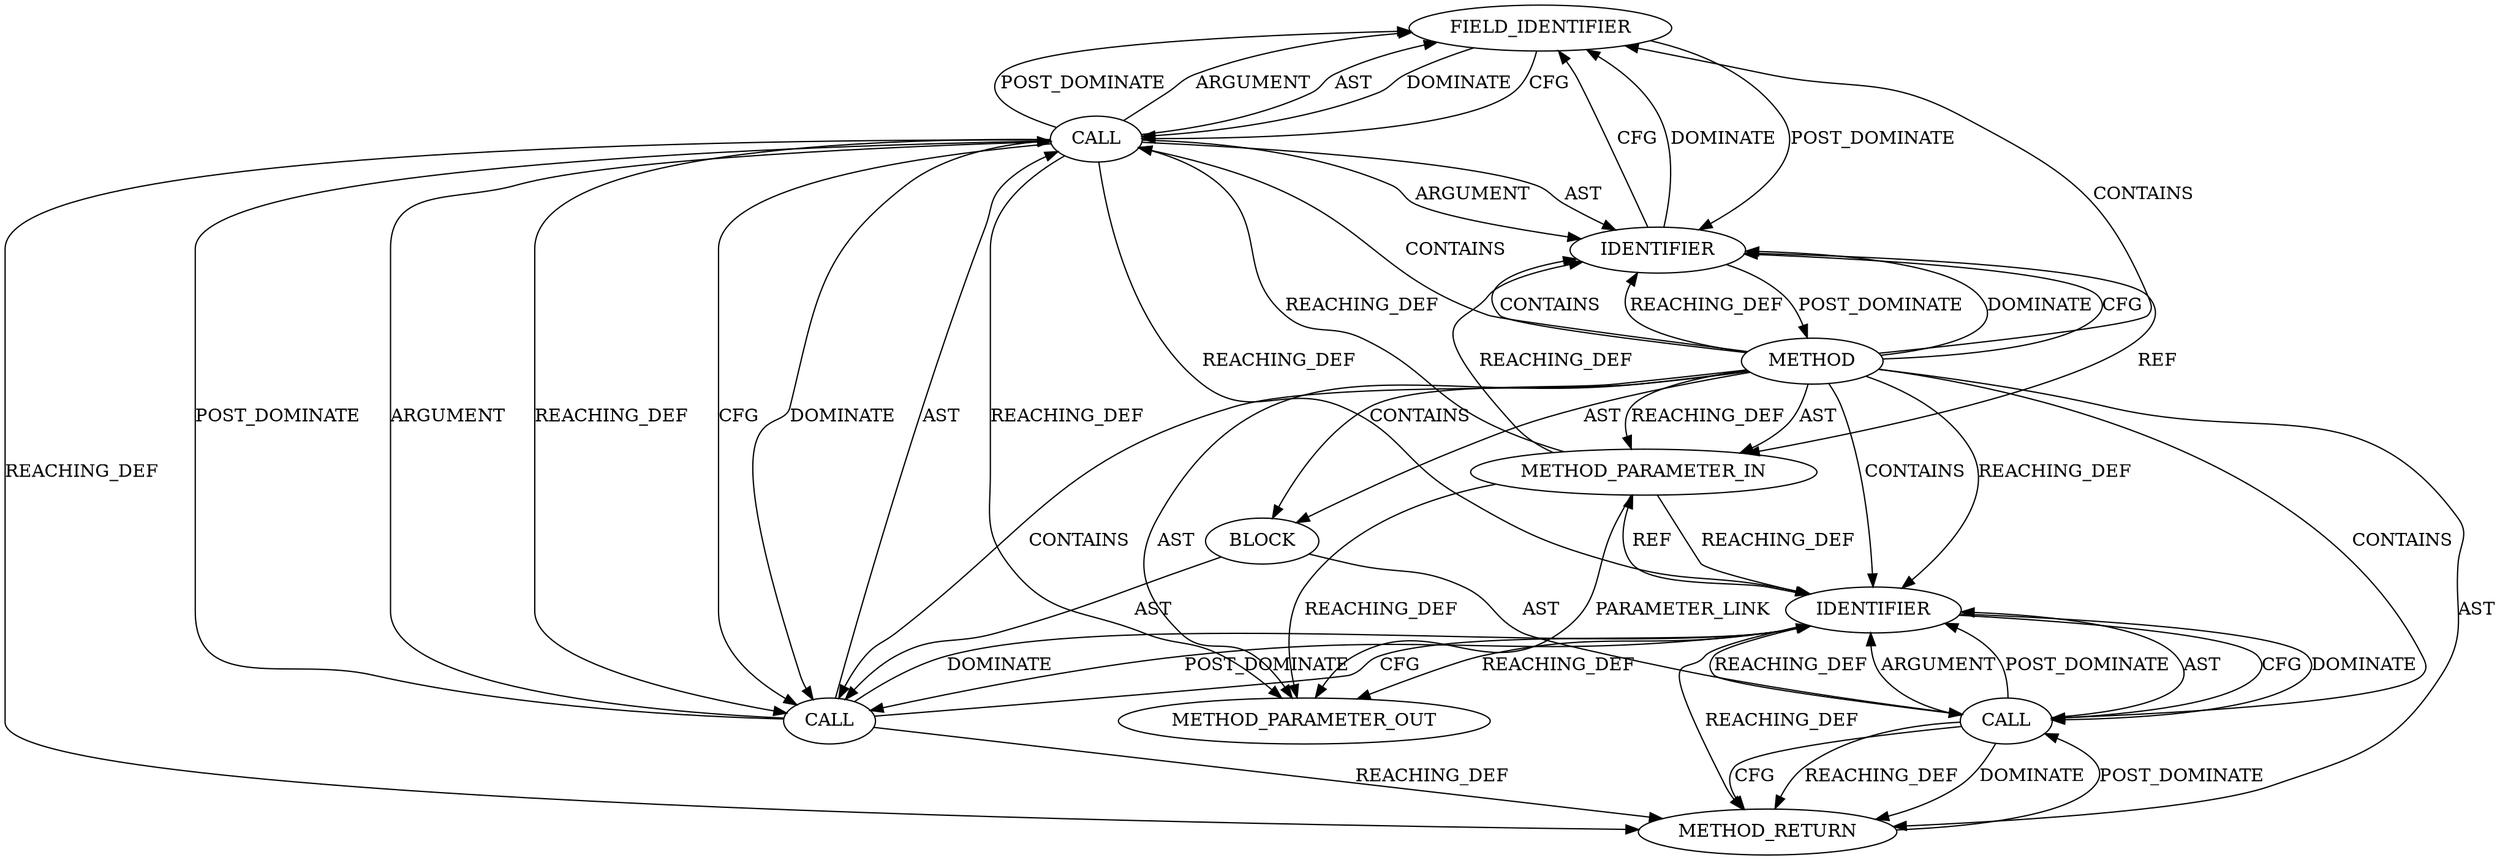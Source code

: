 digraph {
  6434 [label=FIELD_IDENTIFIER ORDER=2 ARGUMENT_INDEX=2 CODE="in_seq" COLUMN_NUMBER=2 LINE_NUMBER=1899 CANONICAL_NAME="in_seq"]
  6436 [label=IDENTIFIER ORDER=1 ARGUMENT_INDEX=1 CODE="con" COLUMN_NUMBER=24 LINE_NUMBER=1900 TYPE_FULL_NAME="ceph_connection*" NAME="con"]
  6435 [label=CALL ORDER=2 ARGUMENT_INDEX=-1 CODE="prepare_read_preamble(con)" COLUMN_NUMBER=2 METHOD_FULL_NAME="prepare_read_preamble" LINE_NUMBER=1900 TYPE_FULL_NAME="<empty>" DISPATCH_TYPE="STATIC_DISPATCH" SIGNATURE="" NAME="prepare_read_preamble"]
  6430 [label=BLOCK ORDER=2 ARGUMENT_INDEX=-1 CODE="{
	con->in_seq++;
	prepare_read_preamble(con);
}" COLUMN_NUMBER=1 LINE_NUMBER=1898 TYPE_FULL_NAME="void"]
  6432 [label=CALL ORDER=1 ARGUMENT_INDEX=1 CODE="con->in_seq" COLUMN_NUMBER=2 METHOD_FULL_NAME="<operator>.indirectFieldAccess" LINE_NUMBER=1899 TYPE_FULL_NAME="<empty>" DISPATCH_TYPE="STATIC_DISPATCH" SIGNATURE="" NAME="<operator>.indirectFieldAccess"]
  6437 [label=METHOD_RETURN ORDER=3 CODE="RET" COLUMN_NUMBER=1 LINE_NUMBER=1897 TYPE_FULL_NAME="void" EVALUATION_STRATEGY="BY_VALUE"]
  6428 [label=METHOD COLUMN_NUMBER=1 LINE_NUMBER=1897 COLUMN_NUMBER_END=1 IS_EXTERNAL=false SIGNATURE="void __finish_skip (ceph_connection*)" NAME="__finish_skip" AST_PARENT_TYPE="TYPE_DECL" AST_PARENT_FULL_NAME="file_code_old-a282a2f-decode_preamble-526.c:<global>" ORDER=85 CODE="static void __finish_skip(struct ceph_connection *con)
{
	con->in_seq++;
	prepare_read_preamble(con);
}" FULL_NAME="__finish_skip" LINE_NUMBER_END=1901 FILENAME="file_code_old-a282a2f-decode_preamble-526.c"]
  6429 [label=METHOD_PARAMETER_IN ORDER=1 CODE="struct ceph_connection *con" IS_VARIADIC=false COLUMN_NUMBER=27 LINE_NUMBER=1897 TYPE_FULL_NAME="ceph_connection*" EVALUATION_STRATEGY="BY_VALUE" INDEX=1 NAME="con"]
  13157 [label=METHOD_PARAMETER_OUT ORDER=1 CODE="struct ceph_connection *con" IS_VARIADIC=false COLUMN_NUMBER=27 LINE_NUMBER=1897 TYPE_FULL_NAME="ceph_connection*" EVALUATION_STRATEGY="BY_VALUE" INDEX=1 NAME="con"]
  6431 [label=CALL ORDER=1 ARGUMENT_INDEX=-1 CODE="con->in_seq++" COLUMN_NUMBER=2 METHOD_FULL_NAME="<operator>.postIncrement" LINE_NUMBER=1899 TYPE_FULL_NAME="<empty>" DISPATCH_TYPE="STATIC_DISPATCH" SIGNATURE="" NAME="<operator>.postIncrement"]
  6433 [label=IDENTIFIER ORDER=1 ARGUMENT_INDEX=1 CODE="con" COLUMN_NUMBER=2 LINE_NUMBER=1899 TYPE_FULL_NAME="ceph_connection*" NAME="con"]
  6436 -> 6435 [label=CFG ]
  6435 -> 6436 [label=ARGUMENT ]
  6432 -> 6436 [label=REACHING_DEF VARIABLE="con->in_seq"]
  6436 -> 6435 [label=DOMINATE ]
  6432 -> 6431 [label=DOMINATE ]
  6430 -> 6431 [label=AST ]
  6431 -> 6432 [label=POST_DOMINATE ]
  6429 -> 13157 [label=REACHING_DEF VARIABLE="con"]
  6433 -> 6434 [label=CFG ]
  6428 -> 6433 [label=DOMINATE ]
  6429 -> 6432 [label=REACHING_DEF VARIABLE="con"]
  6428 -> 6437 [label=AST ]
  6428 -> 6436 [label=CONTAINS ]
  6428 -> 6429 [label=REACHING_DEF VARIABLE=""]
  6436 -> 6437 [label=REACHING_DEF VARIABLE="con"]
  6437 -> 6435 [label=POST_DOMINATE ]
  6433 -> 6429 [label=REF ]
  6428 -> 6429 [label=AST ]
  6431 -> 6432 [label=ARGUMENT ]
  6431 -> 6437 [label=REACHING_DEF VARIABLE="con->in_seq++"]
  6432 -> 6434 [label=POST_DOMINATE ]
  6428 -> 6432 [label=CONTAINS ]
  6428 -> 6436 [label=REACHING_DEF VARIABLE=""]
  6432 -> 6434 [label=ARGUMENT ]
  6428 -> 6435 [label=CONTAINS ]
  6432 -> 6433 [label=AST ]
  6436 -> 6435 [label=REACHING_DEF VARIABLE="con"]
  6432 -> 6431 [label=CFG ]
  6435 -> 6436 [label=POST_DOMINATE ]
  6434 -> 6432 [label=DOMINATE ]
  6432 -> 6434 [label=AST ]
  6428 -> 6430 [label=CONTAINS ]
  6429 -> 13157 [label=PARAMETER_LINK ]
  6433 -> 6434 [label=DOMINATE ]
  6432 -> 6433 [label=ARGUMENT ]
  6435 -> 6436 [label=AST ]
  6428 -> 6433 [label=CFG ]
  6428 -> 6433 [label=CONTAINS ]
  6436 -> 13157 [label=REACHING_DEF VARIABLE="con"]
  6435 -> 6437 [label=CFG ]
  6434 -> 6433 [label=POST_DOMINATE ]
  6436 -> 6431 [label=POST_DOMINATE ]
  6436 -> 6429 [label=REF ]
  6428 -> 6434 [label=CONTAINS ]
  6428 -> 13157 [label=AST ]
  6428 -> 6431 [label=CONTAINS ]
  6431 -> 6432 [label=AST ]
  6429 -> 6433 [label=REACHING_DEF VARIABLE="con"]
  6434 -> 6432 [label=CFG ]
  6432 -> 6431 [label=REACHING_DEF VARIABLE="con->in_seq"]
  6428 -> 6433 [label=REACHING_DEF VARIABLE=""]
  6432 -> 6437 [label=REACHING_DEF VARIABLE="con->in_seq"]
  6433 -> 6428 [label=POST_DOMINATE ]
  6432 -> 13157 [label=REACHING_DEF VARIABLE="con->in_seq"]
  6428 -> 6430 [label=AST ]
  6435 -> 6437 [label=REACHING_DEF VARIABLE="prepare_read_preamble(con)"]
  6431 -> 6436 [label=CFG ]
  6429 -> 6436 [label=REACHING_DEF VARIABLE="con"]
  6431 -> 6436 [label=DOMINATE ]
  6430 -> 6435 [label=AST ]
  6435 -> 6437 [label=DOMINATE ]
}
